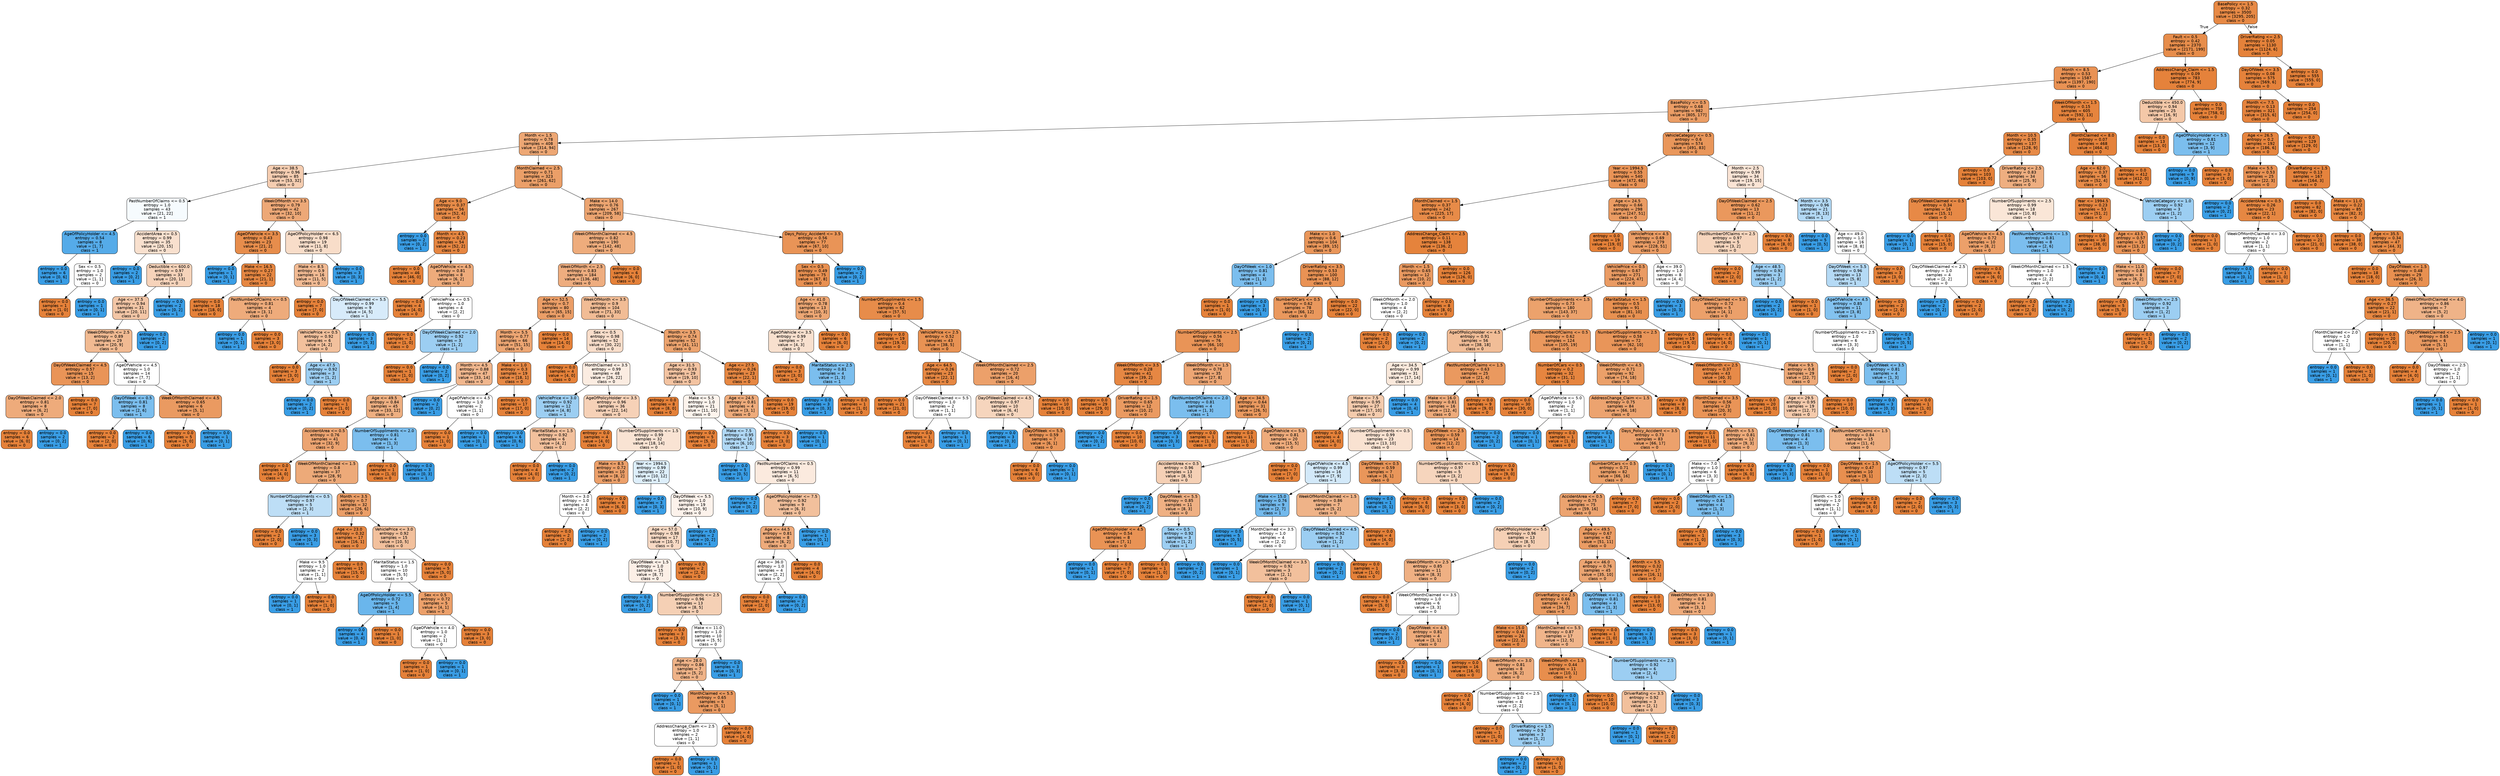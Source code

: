 digraph Tree {
node [shape=box, style="filled, rounded", color="black", fontname=helvetica] ;
edge [fontname=helvetica] ;
0 [label="BasePolicy <= 1.5\nentropy = 0.32\nsamples = 3500\nvalue = [3295, 205]\nclass = 0", fillcolor="#e78945"] ;
1 [label="Fault <= 0.5\nentropy = 0.42\nsamples = 2370\nvalue = [2171, 199]\nclass = 0", fillcolor="#e78d4b"] ;
0 -> 1 [labeldistance=2.5, labelangle=45, headlabel="True"] ;
2 [label="Month <= 8.5\nentropy = 0.53\nsamples = 1587\nvalue = [1397, 190]\nclass = 0", fillcolor="#e99254"] ;
1 -> 2 ;
3 [label="BasePolicy <= 0.5\nentropy = 0.68\nsamples = 982\nvalue = [805, 177]\nclass = 0", fillcolor="#eb9d65"] ;
2 -> 3 ;
4 [label="Month <= 1.5\nentropy = 0.78\nsamples = 408\nvalue = [314, 94]\nclass = 0", fillcolor="#eda774"] ;
3 -> 4 ;
5 [label="Age <= 38.5\nentropy = 0.96\nsamples = 85\nvalue = [53, 32]\nclass = 0", fillcolor="#f5cdb1"] ;
4 -> 5 ;
6 [label="PastNumberOfClaims <= 0.5\nentropy = 1.0\nsamples = 43\nvalue = [21, 22]\nclass = 1", fillcolor="#f6fbfe"] ;
5 -> 6 ;
7 [label="AgeOfPolicyHolder <= 4.5\nentropy = 0.54\nsamples = 8\nvalue = [1, 7]\nclass = 1", fillcolor="#55abe9"] ;
6 -> 7 ;
8 [label="entropy = 0.0\nsamples = 6\nvalue = [0, 6]\nclass = 1", fillcolor="#399de5"] ;
7 -> 8 ;
9 [label="Sex <= 0.5\nentropy = 1.0\nsamples = 2\nvalue = [1, 1]\nclass = 0", fillcolor="#ffffff"] ;
7 -> 9 ;
10 [label="entropy = 0.0\nsamples = 1\nvalue = [1, 0]\nclass = 0", fillcolor="#e58139"] ;
9 -> 10 ;
11 [label="entropy = 0.0\nsamples = 1\nvalue = [0, 1]\nclass = 1", fillcolor="#399de5"] ;
9 -> 11 ;
12 [label="AccidentArea <= 0.5\nentropy = 0.99\nsamples = 35\nvalue = [20, 15]\nclass = 0", fillcolor="#f8e0ce"] ;
6 -> 12 ;
13 [label="entropy = 0.0\nsamples = 2\nvalue = [0, 2]\nclass = 1", fillcolor="#399de5"] ;
12 -> 13 ;
14 [label="Deductible <= 600.0\nentropy = 0.97\nsamples = 33\nvalue = [20, 13]\nclass = 0", fillcolor="#f6d3ba"] ;
12 -> 14 ;
15 [label="Age <= 37.5\nentropy = 0.94\nsamples = 31\nvalue = [20, 11]\nclass = 0", fillcolor="#f3c6a6"] ;
14 -> 15 ;
16 [label="WeekOfMonth <= 2.5\nentropy = 0.89\nsamples = 29\nvalue = [20, 9]\nclass = 0", fillcolor="#f1ba92"] ;
15 -> 16 ;
17 [label="DayOfWeekClaimed <= 4.5\nentropy = 0.57\nsamples = 15\nvalue = [13, 2]\nclass = 0", fillcolor="#e99457"] ;
16 -> 17 ;
18 [label="DayOfWeekClaimed <= 2.0\nentropy = 0.81\nsamples = 8\nvalue = [6, 2]\nclass = 0", fillcolor="#eeab7b"] ;
17 -> 18 ;
19 [label="entropy = 0.0\nsamples = 6\nvalue = [6, 0]\nclass = 0", fillcolor="#e58139"] ;
18 -> 19 ;
20 [label="entropy = 0.0\nsamples = 2\nvalue = [0, 2]\nclass = 1", fillcolor="#399de5"] ;
18 -> 20 ;
21 [label="entropy = 0.0\nsamples = 7\nvalue = [7, 0]\nclass = 0", fillcolor="#e58139"] ;
17 -> 21 ;
22 [label="AgeOfVehicle <= 4.5\nentropy = 1.0\nsamples = 14\nvalue = [7, 7]\nclass = 0", fillcolor="#ffffff"] ;
16 -> 22 ;
23 [label="DayOfWeek <= 0.5\nentropy = 0.81\nsamples = 8\nvalue = [2, 6]\nclass = 1", fillcolor="#7bbeee"] ;
22 -> 23 ;
24 [label="entropy = 0.0\nsamples = 2\nvalue = [2, 0]\nclass = 0", fillcolor="#e58139"] ;
23 -> 24 ;
25 [label="entropy = 0.0\nsamples = 6\nvalue = [0, 6]\nclass = 1", fillcolor="#399de5"] ;
23 -> 25 ;
26 [label="WeekOfMonthClaimed <= 4.5\nentropy = 0.65\nsamples = 6\nvalue = [5, 1]\nclass = 0", fillcolor="#ea9a61"] ;
22 -> 26 ;
27 [label="entropy = 0.0\nsamples = 5\nvalue = [5, 0]\nclass = 0", fillcolor="#e58139"] ;
26 -> 27 ;
28 [label="entropy = 0.0\nsamples = 1\nvalue = [0, 1]\nclass = 1", fillcolor="#399de5"] ;
26 -> 28 ;
29 [label="entropy = 0.0\nsamples = 2\nvalue = [0, 2]\nclass = 1", fillcolor="#399de5"] ;
15 -> 29 ;
30 [label="entropy = 0.0\nsamples = 2\nvalue = [0, 2]\nclass = 1", fillcolor="#399de5"] ;
14 -> 30 ;
31 [label="WeekOfMonth <= 3.5\nentropy = 0.79\nsamples = 42\nvalue = [32, 10]\nclass = 0", fillcolor="#eda877"] ;
5 -> 31 ;
32 [label="AgeOfVehicle <= 3.5\nentropy = 0.43\nsamples = 23\nvalue = [21, 2]\nclass = 0", fillcolor="#e78d4c"] ;
31 -> 32 ;
33 [label="entropy = 0.0\nsamples = 1\nvalue = [0, 1]\nclass = 1", fillcolor="#399de5"] ;
32 -> 33 ;
34 [label="Make <= 16.5\nentropy = 0.27\nsamples = 22\nvalue = [21, 1]\nclass = 0", fillcolor="#e68742"] ;
32 -> 34 ;
35 [label="entropy = 0.0\nsamples = 18\nvalue = [18, 0]\nclass = 0", fillcolor="#e58139"] ;
34 -> 35 ;
36 [label="PastNumberOfClaims <= 0.5\nentropy = 0.81\nsamples = 4\nvalue = [3, 1]\nclass = 0", fillcolor="#eeab7b"] ;
34 -> 36 ;
37 [label="entropy = 0.0\nsamples = 1\nvalue = [0, 1]\nclass = 1", fillcolor="#399de5"] ;
36 -> 37 ;
38 [label="entropy = 0.0\nsamples = 3\nvalue = [3, 0]\nclass = 0", fillcolor="#e58139"] ;
36 -> 38 ;
39 [label="AgeOfPolicyHolder <= 6.5\nentropy = 0.98\nsamples = 19\nvalue = [11, 8]\nclass = 0", fillcolor="#f8ddc9"] ;
31 -> 39 ;
40 [label="Make <= 8.5\nentropy = 0.9\nsamples = 16\nvalue = [11, 5]\nclass = 0", fillcolor="#f1ba93"] ;
39 -> 40 ;
41 [label="entropy = 0.0\nsamples = 7\nvalue = [7, 0]\nclass = 0", fillcolor="#e58139"] ;
40 -> 41 ;
42 [label="DayOfWeekClaimed <= 5.5\nentropy = 0.99\nsamples = 9\nvalue = [4, 5]\nclass = 1", fillcolor="#d7ebfa"] ;
40 -> 42 ;
43 [label="VehiclePrice <= 0.5\nentropy = 0.92\nsamples = 6\nvalue = [4, 2]\nclass = 0", fillcolor="#f2c09c"] ;
42 -> 43 ;
44 [label="entropy = 0.0\nsamples = 3\nvalue = [3, 0]\nclass = 0", fillcolor="#e58139"] ;
43 -> 44 ;
45 [label="Age <= 47.5\nentropy = 0.92\nsamples = 3\nvalue = [1, 2]\nclass = 1", fillcolor="#9ccef2"] ;
43 -> 45 ;
46 [label="entropy = 0.0\nsamples = 2\nvalue = [0, 2]\nclass = 1", fillcolor="#399de5"] ;
45 -> 46 ;
47 [label="entropy = 0.0\nsamples = 1\nvalue = [1, 0]\nclass = 0", fillcolor="#e58139"] ;
45 -> 47 ;
48 [label="entropy = 0.0\nsamples = 3\nvalue = [0, 3]\nclass = 1", fillcolor="#399de5"] ;
42 -> 48 ;
49 [label="entropy = 0.0\nsamples = 3\nvalue = [0, 3]\nclass = 1", fillcolor="#399de5"] ;
39 -> 49 ;
50 [label="MonthClaimed <= 2.5\nentropy = 0.71\nsamples = 323\nvalue = [261, 62]\nclass = 0", fillcolor="#eb9f68"] ;
4 -> 50 ;
51 [label="Age <= 9.0\nentropy = 0.37\nsamples = 56\nvalue = [52, 4]\nclass = 0", fillcolor="#e78b48"] ;
50 -> 51 ;
52 [label="entropy = 0.0\nsamples = 2\nvalue = [0, 2]\nclass = 1", fillcolor="#399de5"] ;
51 -> 52 ;
53 [label="Month <= 4.5\nentropy = 0.23\nsamples = 54\nvalue = [52, 2]\nclass = 0", fillcolor="#e68641"] ;
51 -> 53 ;
54 [label="entropy = 0.0\nsamples = 46\nvalue = [46, 0]\nclass = 0", fillcolor="#e58139"] ;
53 -> 54 ;
55 [label="AgeOfVehicle <= 4.5\nentropy = 0.81\nsamples = 8\nvalue = [6, 2]\nclass = 0", fillcolor="#eeab7b"] ;
53 -> 55 ;
56 [label="entropy = 0.0\nsamples = 4\nvalue = [4, 0]\nclass = 0", fillcolor="#e58139"] ;
55 -> 56 ;
57 [label="VehiclePrice <= 0.5\nentropy = 1.0\nsamples = 4\nvalue = [2, 2]\nclass = 0", fillcolor="#ffffff"] ;
55 -> 57 ;
58 [label="entropy = 0.0\nsamples = 1\nvalue = [1, 0]\nclass = 0", fillcolor="#e58139"] ;
57 -> 58 ;
59 [label="DayOfWeekClaimed <= 2.0\nentropy = 0.92\nsamples = 3\nvalue = [1, 2]\nclass = 1", fillcolor="#9ccef2"] ;
57 -> 59 ;
60 [label="entropy = 0.0\nsamples = 1\nvalue = [1, 0]\nclass = 0", fillcolor="#e58139"] ;
59 -> 60 ;
61 [label="entropy = 0.0\nsamples = 2\nvalue = [0, 2]\nclass = 1", fillcolor="#399de5"] ;
59 -> 61 ;
62 [label="Make <= 14.0\nentropy = 0.76\nsamples = 267\nvalue = [209, 58]\nclass = 0", fillcolor="#eca470"] ;
50 -> 62 ;
63 [label="WeekOfMonthClaimed <= 4.5\nentropy = 0.82\nsamples = 190\nvalue = [142, 48]\nclass = 0", fillcolor="#eeac7c"] ;
62 -> 63 ;
64 [label="WeekOfMonth <= 2.5\nentropy = 0.83\nsamples = 184\nvalue = [136, 48]\nclass = 0", fillcolor="#eead7f"] ;
63 -> 64 ;
65 [label="Age <= 52.5\nentropy = 0.7\nsamples = 80\nvalue = [65, 15]\nclass = 0", fillcolor="#eb9e67"] ;
64 -> 65 ;
66 [label="Month <= 5.5\nentropy = 0.77\nsamples = 66\nvalue = [51, 15]\nclass = 0", fillcolor="#eda673"] ;
65 -> 66 ;
67 [label="Month <= 4.5\nentropy = 0.88\nsamples = 47\nvalue = [33, 14]\nclass = 0", fillcolor="#f0b68d"] ;
66 -> 67 ;
68 [label="Age <= 49.5\nentropy = 0.84\nsamples = 45\nvalue = [33, 12]\nclass = 0", fillcolor="#eeaf81"] ;
67 -> 68 ;
69 [label="AccidentArea <= 0.5\nentropy = 0.76\nsamples = 41\nvalue = [32, 9]\nclass = 0", fillcolor="#eca471"] ;
68 -> 69 ;
70 [label="entropy = 0.0\nsamples = 4\nvalue = [4, 0]\nclass = 0", fillcolor="#e58139"] ;
69 -> 70 ;
71 [label="WeekOfMonthClaimed <= 1.5\nentropy = 0.8\nsamples = 37\nvalue = [28, 9]\nclass = 0", fillcolor="#edaa79"] ;
69 -> 71 ;
72 [label="NumberOfSuppliments <= 0.5\nentropy = 0.97\nsamples = 5\nvalue = [2, 3]\nclass = 1", fillcolor="#bddef6"] ;
71 -> 72 ;
73 [label="entropy = 0.0\nsamples = 2\nvalue = [2, 0]\nclass = 0", fillcolor="#e58139"] ;
72 -> 73 ;
74 [label="entropy = 0.0\nsamples = 3\nvalue = [0, 3]\nclass = 1", fillcolor="#399de5"] ;
72 -> 74 ;
75 [label="Month <= 3.5\nentropy = 0.7\nsamples = 32\nvalue = [26, 6]\nclass = 0", fillcolor="#eb9e67"] ;
71 -> 75 ;
76 [label="Age <= 23.0\nentropy = 0.32\nsamples = 17\nvalue = [16, 1]\nclass = 0", fillcolor="#e78945"] ;
75 -> 76 ;
77 [label="Make <= 9.5\nentropy = 1.0\nsamples = 2\nvalue = [1, 1]\nclass = 0", fillcolor="#ffffff"] ;
76 -> 77 ;
78 [label="entropy = 0.0\nsamples = 1\nvalue = [0, 1]\nclass = 1", fillcolor="#399de5"] ;
77 -> 78 ;
79 [label="entropy = 0.0\nsamples = 1\nvalue = [1, 0]\nclass = 0", fillcolor="#e58139"] ;
77 -> 79 ;
80 [label="entropy = 0.0\nsamples = 15\nvalue = [15, 0]\nclass = 0", fillcolor="#e58139"] ;
76 -> 80 ;
81 [label="VehiclePrice <= 3.0\nentropy = 0.92\nsamples = 15\nvalue = [10, 5]\nclass = 0", fillcolor="#f2c09c"] ;
75 -> 81 ;
82 [label="MaritalStatus <= 1.5\nentropy = 1.0\nsamples = 10\nvalue = [5, 5]\nclass = 0", fillcolor="#ffffff"] ;
81 -> 82 ;
83 [label="AgeOfPolicyHolder <= 5.5\nentropy = 0.72\nsamples = 5\nvalue = [1, 4]\nclass = 1", fillcolor="#6ab6ec"] ;
82 -> 83 ;
84 [label="entropy = 0.0\nsamples = 4\nvalue = [0, 4]\nclass = 1", fillcolor="#399de5"] ;
83 -> 84 ;
85 [label="entropy = 0.0\nsamples = 1\nvalue = [1, 0]\nclass = 0", fillcolor="#e58139"] ;
83 -> 85 ;
86 [label="Sex <= 0.5\nentropy = 0.72\nsamples = 5\nvalue = [4, 1]\nclass = 0", fillcolor="#eca06a"] ;
82 -> 86 ;
87 [label="AgeOfVehicle <= 4.0\nentropy = 1.0\nsamples = 2\nvalue = [1, 1]\nclass = 0", fillcolor="#ffffff"] ;
86 -> 87 ;
88 [label="entropy = 0.0\nsamples = 1\nvalue = [1, 0]\nclass = 0", fillcolor="#e58139"] ;
87 -> 88 ;
89 [label="entropy = 0.0\nsamples = 1\nvalue = [0, 1]\nclass = 1", fillcolor="#399de5"] ;
87 -> 89 ;
90 [label="entropy = 0.0\nsamples = 3\nvalue = [3, 0]\nclass = 0", fillcolor="#e58139"] ;
86 -> 90 ;
91 [label="entropy = 0.0\nsamples = 5\nvalue = [5, 0]\nclass = 0", fillcolor="#e58139"] ;
81 -> 91 ;
92 [label="NumberOfSuppliments <= 2.0\nentropy = 0.81\nsamples = 4\nvalue = [1, 3]\nclass = 1", fillcolor="#7bbeee"] ;
68 -> 92 ;
93 [label="entropy = 0.0\nsamples = 1\nvalue = [1, 0]\nclass = 0", fillcolor="#e58139"] ;
92 -> 93 ;
94 [label="entropy = 0.0\nsamples = 3\nvalue = [0, 3]\nclass = 1", fillcolor="#399de5"] ;
92 -> 94 ;
95 [label="entropy = 0.0\nsamples = 2\nvalue = [0, 2]\nclass = 1", fillcolor="#399de5"] ;
67 -> 95 ;
96 [label="Make <= 1.0\nentropy = 0.3\nsamples = 19\nvalue = [18, 1]\nclass = 0", fillcolor="#e68844"] ;
66 -> 96 ;
97 [label="AgeOfVehicle <= 4.5\nentropy = 1.0\nsamples = 2\nvalue = [1, 1]\nclass = 0", fillcolor="#ffffff"] ;
96 -> 97 ;
98 [label="entropy = 0.0\nsamples = 1\nvalue = [1, 0]\nclass = 0", fillcolor="#e58139"] ;
97 -> 98 ;
99 [label="entropy = 0.0\nsamples = 1\nvalue = [0, 1]\nclass = 1", fillcolor="#399de5"] ;
97 -> 99 ;
100 [label="entropy = 0.0\nsamples = 17\nvalue = [17, 0]\nclass = 0", fillcolor="#e58139"] ;
96 -> 100 ;
101 [label="entropy = 0.0\nsamples = 14\nvalue = [14, 0]\nclass = 0", fillcolor="#e58139"] ;
65 -> 101 ;
102 [label="WeekOfMonth <= 3.5\nentropy = 0.9\nsamples = 104\nvalue = [71, 33]\nclass = 0", fillcolor="#f1bc95"] ;
64 -> 102 ;
103 [label="Sex <= 0.5\nentropy = 0.98\nsamples = 52\nvalue = [30, 22]\nclass = 0", fillcolor="#f8ddca"] ;
102 -> 103 ;
104 [label="entropy = 0.0\nsamples = 4\nvalue = [4, 0]\nclass = 0", fillcolor="#e58139"] ;
103 -> 104 ;
105 [label="MonthClaimed <= 3.5\nentropy = 0.99\nsamples = 48\nvalue = [26, 22]\nclass = 0", fillcolor="#fbece1"] ;
103 -> 105 ;
106 [label="VehiclePrice <= 3.0\nentropy = 0.92\nsamples = 12\nvalue = [4, 8]\nclass = 1", fillcolor="#9ccef2"] ;
105 -> 106 ;
107 [label="entropy = 0.0\nsamples = 6\nvalue = [0, 6]\nclass = 1", fillcolor="#399de5"] ;
106 -> 107 ;
108 [label="MaritalStatus <= 1.5\nentropy = 0.92\nsamples = 6\nvalue = [4, 2]\nclass = 0", fillcolor="#f2c09c"] ;
106 -> 108 ;
109 [label="entropy = 0.0\nsamples = 4\nvalue = [4, 0]\nclass = 0", fillcolor="#e58139"] ;
108 -> 109 ;
110 [label="entropy = 0.0\nsamples = 2\nvalue = [0, 2]\nclass = 1", fillcolor="#399de5"] ;
108 -> 110 ;
111 [label="AgeOfPolicyHolder <= 3.5\nentropy = 0.96\nsamples = 36\nvalue = [22, 14]\nclass = 0", fillcolor="#f6d1b7"] ;
105 -> 111 ;
112 [label="entropy = 0.0\nsamples = 4\nvalue = [4, 0]\nclass = 0", fillcolor="#e58139"] ;
111 -> 112 ;
113 [label="NumberOfSuppliments <= 1.5\nentropy = 0.99\nsamples = 32\nvalue = [18, 14]\nclass = 0", fillcolor="#f9e3d3"] ;
111 -> 113 ;
114 [label="Make <= 8.5\nentropy = 0.72\nsamples = 10\nvalue = [8, 2]\nclass = 0", fillcolor="#eca06a"] ;
113 -> 114 ;
115 [label="Month <= 3.0\nentropy = 1.0\nsamples = 4\nvalue = [2, 2]\nclass = 0", fillcolor="#ffffff"] ;
114 -> 115 ;
116 [label="entropy = 0.0\nsamples = 2\nvalue = [2, 0]\nclass = 0", fillcolor="#e58139"] ;
115 -> 116 ;
117 [label="entropy = 0.0\nsamples = 2\nvalue = [0, 2]\nclass = 1", fillcolor="#399de5"] ;
115 -> 117 ;
118 [label="entropy = 0.0\nsamples = 6\nvalue = [6, 0]\nclass = 0", fillcolor="#e58139"] ;
114 -> 118 ;
119 [label="Year <= 1994.5\nentropy = 0.99\nsamples = 22\nvalue = [10, 12]\nclass = 1", fillcolor="#deeffb"] ;
113 -> 119 ;
120 [label="entropy = 0.0\nsamples = 3\nvalue = [0, 3]\nclass = 1", fillcolor="#399de5"] ;
119 -> 120 ;
121 [label="DayOfWeek <= 5.5\nentropy = 1.0\nsamples = 19\nvalue = [10, 9]\nclass = 0", fillcolor="#fcf2eb"] ;
119 -> 121 ;
122 [label="Age <= 57.0\nentropy = 0.98\nsamples = 17\nvalue = [10, 7]\nclass = 0", fillcolor="#f7d9c4"] ;
121 -> 122 ;
123 [label="DayOfWeek <= 1.5\nentropy = 1.0\nsamples = 15\nvalue = [8, 7]\nclass = 0", fillcolor="#fcefe6"] ;
122 -> 123 ;
124 [label="entropy = 0.0\nsamples = 2\nvalue = [0, 2]\nclass = 1", fillcolor="#399de5"] ;
123 -> 124 ;
125 [label="NumberOfSuppliments <= 2.5\nentropy = 0.96\nsamples = 13\nvalue = [8, 5]\nclass = 0", fillcolor="#f5d0b5"] ;
123 -> 125 ;
126 [label="entropy = 0.0\nsamples = 3\nvalue = [3, 0]\nclass = 0", fillcolor="#e58139"] ;
125 -> 126 ;
127 [label="Make <= 11.0\nentropy = 1.0\nsamples = 10\nvalue = [5, 5]\nclass = 0", fillcolor="#ffffff"] ;
125 -> 127 ;
128 [label="Age <= 28.0\nentropy = 0.86\nsamples = 7\nvalue = [5, 2]\nclass = 0", fillcolor="#efb388"] ;
127 -> 128 ;
129 [label="entropy = 0.0\nsamples = 1\nvalue = [0, 1]\nclass = 1", fillcolor="#399de5"] ;
128 -> 129 ;
130 [label="MonthClaimed <= 5.5\nentropy = 0.65\nsamples = 6\nvalue = [5, 1]\nclass = 0", fillcolor="#ea9a61"] ;
128 -> 130 ;
131 [label="AddressChange_Claim <= 2.5\nentropy = 1.0\nsamples = 2\nvalue = [1, 1]\nclass = 0", fillcolor="#ffffff"] ;
130 -> 131 ;
132 [label="entropy = 0.0\nsamples = 1\nvalue = [1, 0]\nclass = 0", fillcolor="#e58139"] ;
131 -> 132 ;
133 [label="entropy = 0.0\nsamples = 1\nvalue = [0, 1]\nclass = 1", fillcolor="#399de5"] ;
131 -> 133 ;
134 [label="entropy = 0.0\nsamples = 4\nvalue = [4, 0]\nclass = 0", fillcolor="#e58139"] ;
130 -> 134 ;
135 [label="entropy = 0.0\nsamples = 3\nvalue = [0, 3]\nclass = 1", fillcolor="#399de5"] ;
127 -> 135 ;
136 [label="entropy = 0.0\nsamples = 2\nvalue = [2, 0]\nclass = 0", fillcolor="#e58139"] ;
122 -> 136 ;
137 [label="entropy = 0.0\nsamples = 2\nvalue = [0, 2]\nclass = 1", fillcolor="#399de5"] ;
121 -> 137 ;
138 [label="Month <= 3.5\nentropy = 0.74\nsamples = 52\nvalue = [41, 11]\nclass = 0", fillcolor="#eca36e"] ;
102 -> 138 ;
139 [label="Age <= 31.5\nentropy = 0.93\nsamples = 29\nvalue = [19, 10]\nclass = 0", fillcolor="#f3c3a1"] ;
138 -> 139 ;
140 [label="entropy = 0.0\nsamples = 8\nvalue = [8, 0]\nclass = 0", fillcolor="#e58139"] ;
139 -> 140 ;
141 [label="Make <= 5.5\nentropy = 1.0\nsamples = 21\nvalue = [11, 10]\nclass = 0", fillcolor="#fdf4ed"] ;
139 -> 141 ;
142 [label="entropy = 0.0\nsamples = 5\nvalue = [5, 0]\nclass = 0", fillcolor="#e58139"] ;
141 -> 142 ;
143 [label="Make <= 7.5\nentropy = 0.95\nsamples = 16\nvalue = [6, 10]\nclass = 1", fillcolor="#b0d8f5"] ;
141 -> 143 ;
144 [label="entropy = 0.0\nsamples = 5\nvalue = [0, 5]\nclass = 1", fillcolor="#399de5"] ;
143 -> 144 ;
145 [label="PastNumberOfClaims <= 0.5\nentropy = 0.99\nsamples = 11\nvalue = [6, 5]\nclass = 0", fillcolor="#fbeade"] ;
143 -> 145 ;
146 [label="entropy = 0.0\nsamples = 2\nvalue = [0, 2]\nclass = 1", fillcolor="#399de5"] ;
145 -> 146 ;
147 [label="AgeOfPolicyHolder <= 7.5\nentropy = 0.92\nsamples = 9\nvalue = [6, 3]\nclass = 0", fillcolor="#f2c09c"] ;
145 -> 147 ;
148 [label="Age <= 44.5\nentropy = 0.81\nsamples = 8\nvalue = [6, 2]\nclass = 0", fillcolor="#eeab7b"] ;
147 -> 148 ;
149 [label="Age <= 36.0\nentropy = 1.0\nsamples = 4\nvalue = [2, 2]\nclass = 0", fillcolor="#ffffff"] ;
148 -> 149 ;
150 [label="entropy = 0.0\nsamples = 2\nvalue = [2, 0]\nclass = 0", fillcolor="#e58139"] ;
149 -> 150 ;
151 [label="entropy = 0.0\nsamples = 2\nvalue = [0, 2]\nclass = 1", fillcolor="#399de5"] ;
149 -> 151 ;
152 [label="entropy = 0.0\nsamples = 4\nvalue = [4, 0]\nclass = 0", fillcolor="#e58139"] ;
148 -> 152 ;
153 [label="entropy = 0.0\nsamples = 1\nvalue = [0, 1]\nclass = 1", fillcolor="#399de5"] ;
147 -> 153 ;
154 [label="Age <= 27.5\nentropy = 0.26\nsamples = 23\nvalue = [22, 1]\nclass = 0", fillcolor="#e68742"] ;
138 -> 154 ;
155 [label="Age <= 24.5\nentropy = 0.81\nsamples = 4\nvalue = [3, 1]\nclass = 0", fillcolor="#eeab7b"] ;
154 -> 155 ;
156 [label="entropy = 0.0\nsamples = 3\nvalue = [3, 0]\nclass = 0", fillcolor="#e58139"] ;
155 -> 156 ;
157 [label="entropy = 0.0\nsamples = 1\nvalue = [0, 1]\nclass = 1", fillcolor="#399de5"] ;
155 -> 157 ;
158 [label="entropy = 0.0\nsamples = 19\nvalue = [19, 0]\nclass = 0", fillcolor="#e58139"] ;
154 -> 158 ;
159 [label="entropy = 0.0\nsamples = 6\nvalue = [6, 0]\nclass = 0", fillcolor="#e58139"] ;
63 -> 159 ;
160 [label="Days_Policy_Accident <= 3.5\nentropy = 0.56\nsamples = 77\nvalue = [67, 10]\nclass = 0", fillcolor="#e99457"] ;
62 -> 160 ;
161 [label="Sex <= 0.5\nentropy = 0.49\nsamples = 75\nvalue = [67, 8]\nclass = 0", fillcolor="#e89051"] ;
160 -> 161 ;
162 [label="Age <= 41.0\nentropy = 0.78\nsamples = 13\nvalue = [10, 3]\nclass = 0", fillcolor="#eda774"] ;
161 -> 162 ;
163 [label="AgeOfVehicle <= 3.5\nentropy = 0.99\nsamples = 7\nvalue = [4, 3]\nclass = 0", fillcolor="#f8e0ce"] ;
162 -> 163 ;
164 [label="entropy = 0.0\nsamples = 3\nvalue = [3, 0]\nclass = 0", fillcolor="#e58139"] ;
163 -> 164 ;
165 [label="MaritalStatus <= 2.5\nentropy = 0.81\nsamples = 4\nvalue = [1, 3]\nclass = 1", fillcolor="#7bbeee"] ;
163 -> 165 ;
166 [label="entropy = 0.0\nsamples = 3\nvalue = [0, 3]\nclass = 1", fillcolor="#399de5"] ;
165 -> 166 ;
167 [label="entropy = 0.0\nsamples = 1\nvalue = [1, 0]\nclass = 0", fillcolor="#e58139"] ;
165 -> 167 ;
168 [label="entropy = 0.0\nsamples = 6\nvalue = [6, 0]\nclass = 0", fillcolor="#e58139"] ;
162 -> 168 ;
169 [label="NumberOfSuppliments <= 1.5\nentropy = 0.4\nsamples = 62\nvalue = [57, 5]\nclass = 0", fillcolor="#e78c4a"] ;
161 -> 169 ;
170 [label="entropy = 0.0\nsamples = 19\nvalue = [19, 0]\nclass = 0", fillcolor="#e58139"] ;
169 -> 170 ;
171 [label="VehiclePrice <= 2.5\nentropy = 0.52\nsamples = 43\nvalue = [38, 5]\nclass = 0", fillcolor="#e89253"] ;
169 -> 171 ;
172 [label="Age <= 64.5\nentropy = 0.26\nsamples = 23\nvalue = [22, 1]\nclass = 0", fillcolor="#e68742"] ;
171 -> 172 ;
173 [label="entropy = 0.0\nsamples = 21\nvalue = [21, 0]\nclass = 0", fillcolor="#e58139"] ;
172 -> 173 ;
174 [label="DayOfWeekClaimed <= 5.5\nentropy = 1.0\nsamples = 2\nvalue = [1, 1]\nclass = 0", fillcolor="#ffffff"] ;
172 -> 174 ;
175 [label="entropy = 0.0\nsamples = 1\nvalue = [1, 0]\nclass = 0", fillcolor="#e58139"] ;
174 -> 175 ;
176 [label="entropy = 0.0\nsamples = 1\nvalue = [0, 1]\nclass = 1", fillcolor="#399de5"] ;
174 -> 176 ;
177 [label="WeekOfMonthClaimed <= 2.5\nentropy = 0.72\nsamples = 20\nvalue = [16, 4]\nclass = 0", fillcolor="#eca06a"] ;
171 -> 177 ;
178 [label="DayOfWeekClaimed <= 4.5\nentropy = 0.97\nsamples = 10\nvalue = [6, 4]\nclass = 0", fillcolor="#f6d5bd"] ;
177 -> 178 ;
179 [label="entropy = 0.0\nsamples = 3\nvalue = [0, 3]\nclass = 1", fillcolor="#399de5"] ;
178 -> 179 ;
180 [label="DayOfWeek <= 5.5\nentropy = 0.59\nsamples = 7\nvalue = [6, 1]\nclass = 0", fillcolor="#e9965a"] ;
178 -> 180 ;
181 [label="entropy = 0.0\nsamples = 6\nvalue = [6, 0]\nclass = 0", fillcolor="#e58139"] ;
180 -> 181 ;
182 [label="entropy = 0.0\nsamples = 1\nvalue = [0, 1]\nclass = 1", fillcolor="#399de5"] ;
180 -> 182 ;
183 [label="entropy = 0.0\nsamples = 10\nvalue = [10, 0]\nclass = 0", fillcolor="#e58139"] ;
177 -> 183 ;
184 [label="entropy = 0.0\nsamples = 2\nvalue = [0, 2]\nclass = 1", fillcolor="#399de5"] ;
160 -> 184 ;
185 [label="VehicleCategory <= 0.5\nentropy = 0.6\nsamples = 574\nvalue = [491, 83]\nclass = 0", fillcolor="#e9965a"] ;
3 -> 185 ;
186 [label="Year <= 1994.5\nentropy = 0.55\nsamples = 540\nvalue = [472, 68]\nclass = 0", fillcolor="#e99356"] ;
185 -> 186 ;
187 [label="MonthClaimed <= 1.5\nentropy = 0.37\nsamples = 242\nvalue = [225, 17]\nclass = 0", fillcolor="#e78b48"] ;
186 -> 187 ;
188 [label="Make <= 1.0\nentropy = 0.6\nsamples = 104\nvalue = [89, 15]\nclass = 0", fillcolor="#e9965a"] ;
187 -> 188 ;
189 [label="DayOfWeek <= 1.0\nentropy = 0.81\nsamples = 4\nvalue = [1, 3]\nclass = 1", fillcolor="#7bbeee"] ;
188 -> 189 ;
190 [label="entropy = 0.0\nsamples = 1\nvalue = [1, 0]\nclass = 0", fillcolor="#e58139"] ;
189 -> 190 ;
191 [label="entropy = 0.0\nsamples = 3\nvalue = [0, 3]\nclass = 1", fillcolor="#399de5"] ;
189 -> 191 ;
192 [label="DriverRating <= 3.5\nentropy = 0.53\nsamples = 100\nvalue = [88, 12]\nclass = 0", fillcolor="#e99254"] ;
188 -> 192 ;
193 [label="NumberOfCars <= 0.5\nentropy = 0.62\nsamples = 78\nvalue = [66, 12]\nclass = 0", fillcolor="#ea985d"] ;
192 -> 193 ;
194 [label="NumberOfSuppliments <= 2.5\nentropy = 0.56\nsamples = 76\nvalue = [66, 10]\nclass = 0", fillcolor="#e99457"] ;
193 -> 194 ;
195 [label="WeekOfMonth <= 3.5\nentropy = 0.28\nsamples = 41\nvalue = [39, 2]\nclass = 0", fillcolor="#e68743"] ;
194 -> 195 ;
196 [label="entropy = 0.0\nsamples = 29\nvalue = [29, 0]\nclass = 0", fillcolor="#e58139"] ;
195 -> 196 ;
197 [label="DriverRating <= 1.5\nentropy = 0.65\nsamples = 12\nvalue = [10, 2]\nclass = 0", fillcolor="#ea9a61"] ;
195 -> 197 ;
198 [label="entropy = 0.0\nsamples = 2\nvalue = [0, 2]\nclass = 1", fillcolor="#399de5"] ;
197 -> 198 ;
199 [label="entropy = 0.0\nsamples = 10\nvalue = [10, 0]\nclass = 0", fillcolor="#e58139"] ;
197 -> 199 ;
200 [label="WeekOfMonth <= 1.5\nentropy = 0.78\nsamples = 35\nvalue = [27, 8]\nclass = 0", fillcolor="#eda674"] ;
194 -> 200 ;
201 [label="PastNumberOfClaims <= 2.0\nentropy = 0.81\nsamples = 4\nvalue = [1, 3]\nclass = 1", fillcolor="#7bbeee"] ;
200 -> 201 ;
202 [label="entropy = 0.0\nsamples = 3\nvalue = [0, 3]\nclass = 1", fillcolor="#399de5"] ;
201 -> 202 ;
203 [label="entropy = 0.0\nsamples = 1\nvalue = [1, 0]\nclass = 0", fillcolor="#e58139"] ;
201 -> 203 ;
204 [label="Age <= 34.5\nentropy = 0.64\nsamples = 31\nvalue = [26, 5]\nclass = 0", fillcolor="#ea995f"] ;
200 -> 204 ;
205 [label="entropy = 0.0\nsamples = 11\nvalue = [11, 0]\nclass = 0", fillcolor="#e58139"] ;
204 -> 205 ;
206 [label="AgeOfVehicle <= 5.5\nentropy = 0.81\nsamples = 20\nvalue = [15, 5]\nclass = 0", fillcolor="#eeab7b"] ;
204 -> 206 ;
207 [label="AccidentArea <= 0.5\nentropy = 0.96\nsamples = 13\nvalue = [8, 5]\nclass = 0", fillcolor="#f5d0b5"] ;
206 -> 207 ;
208 [label="entropy = 0.0\nsamples = 2\nvalue = [0, 2]\nclass = 1", fillcolor="#399de5"] ;
207 -> 208 ;
209 [label="DayOfWeek <= 5.5\nentropy = 0.85\nsamples = 11\nvalue = [8, 3]\nclass = 0", fillcolor="#efb083"] ;
207 -> 209 ;
210 [label="AgeOfPolicyHolder <= 4.5\nentropy = 0.54\nsamples = 8\nvalue = [7, 1]\nclass = 0", fillcolor="#e99355"] ;
209 -> 210 ;
211 [label="entropy = 0.0\nsamples = 1\nvalue = [0, 1]\nclass = 1", fillcolor="#399de5"] ;
210 -> 211 ;
212 [label="entropy = 0.0\nsamples = 7\nvalue = [7, 0]\nclass = 0", fillcolor="#e58139"] ;
210 -> 212 ;
213 [label="Sex <= 0.5\nentropy = 0.92\nsamples = 3\nvalue = [1, 2]\nclass = 1", fillcolor="#9ccef2"] ;
209 -> 213 ;
214 [label="entropy = 0.0\nsamples = 1\nvalue = [1, 0]\nclass = 0", fillcolor="#e58139"] ;
213 -> 214 ;
215 [label="entropy = 0.0\nsamples = 2\nvalue = [0, 2]\nclass = 1", fillcolor="#399de5"] ;
213 -> 215 ;
216 [label="entropy = 0.0\nsamples = 7\nvalue = [7, 0]\nclass = 0", fillcolor="#e58139"] ;
206 -> 216 ;
217 [label="entropy = 0.0\nsamples = 2\nvalue = [0, 2]\nclass = 1", fillcolor="#399de5"] ;
193 -> 217 ;
218 [label="entropy = 0.0\nsamples = 22\nvalue = [22, 0]\nclass = 0", fillcolor="#e58139"] ;
192 -> 218 ;
219 [label="AddressChange_Claim <= 2.5\nentropy = 0.11\nsamples = 138\nvalue = [136, 2]\nclass = 0", fillcolor="#e5833c"] ;
187 -> 219 ;
220 [label="Month <= 1.5\nentropy = 0.65\nsamples = 12\nvalue = [10, 2]\nclass = 0", fillcolor="#ea9a61"] ;
219 -> 220 ;
221 [label="WeekOfMonth <= 2.0\nentropy = 1.0\nsamples = 4\nvalue = [2, 2]\nclass = 0", fillcolor="#ffffff"] ;
220 -> 221 ;
222 [label="entropy = 0.0\nsamples = 2\nvalue = [2, 0]\nclass = 0", fillcolor="#e58139"] ;
221 -> 222 ;
223 [label="entropy = 0.0\nsamples = 2\nvalue = [0, 2]\nclass = 1", fillcolor="#399de5"] ;
221 -> 223 ;
224 [label="entropy = 0.0\nsamples = 8\nvalue = [8, 0]\nclass = 0", fillcolor="#e58139"] ;
220 -> 224 ;
225 [label="entropy = 0.0\nsamples = 126\nvalue = [126, 0]\nclass = 0", fillcolor="#e58139"] ;
219 -> 225 ;
226 [label="Age <= 24.5\nentropy = 0.66\nsamples = 298\nvalue = [247, 51]\nclass = 0", fillcolor="#ea9b62"] ;
186 -> 226 ;
227 [label="entropy = 0.0\nsamples = 19\nvalue = [19, 0]\nclass = 0", fillcolor="#e58139"] ;
226 -> 227 ;
228 [label="VehiclePrice <= 4.5\nentropy = 0.69\nsamples = 279\nvalue = [228, 51]\nclass = 0", fillcolor="#eb9d65"] ;
226 -> 228 ;
229 [label="VehiclePrice <= 0.5\nentropy = 0.67\nsamples = 271\nvalue = [224, 47]\nclass = 0", fillcolor="#ea9b63"] ;
228 -> 229 ;
230 [label="NumberOfSuppliments <= 1.5\nentropy = 0.73\nsamples = 180\nvalue = [143, 37]\nclass = 0", fillcolor="#eca26c"] ;
229 -> 230 ;
231 [label="AgeOfPolicyHolder <= 4.5\nentropy = 0.91\nsamples = 56\nvalue = [38, 18]\nclass = 0", fillcolor="#f1bd97"] ;
230 -> 231 ;
232 [label="Age <= 34.5\nentropy = 0.99\nsamples = 31\nvalue = [17, 14]\nclass = 0", fillcolor="#fae9dc"] ;
231 -> 232 ;
233 [label="Make <= 7.5\nentropy = 0.95\nsamples = 27\nvalue = [17, 10]\nclass = 0", fillcolor="#f4cbad"] ;
232 -> 233 ;
234 [label="entropy = 0.0\nsamples = 4\nvalue = [4, 0]\nclass = 0", fillcolor="#e58139"] ;
233 -> 234 ;
235 [label="NumberOfSuppliments <= 0.5\nentropy = 0.99\nsamples = 23\nvalue = [13, 10]\nclass = 0", fillcolor="#f9e2d1"] ;
233 -> 235 ;
236 [label="AgeOfVehicle <= 4.5\nentropy = 0.99\nsamples = 16\nvalue = [7, 9]\nclass = 1", fillcolor="#d3e9f9"] ;
235 -> 236 ;
237 [label="Make <= 15.0\nentropy = 0.76\nsamples = 9\nvalue = [2, 7]\nclass = 1", fillcolor="#72b9ec"] ;
236 -> 237 ;
238 [label="entropy = 0.0\nsamples = 5\nvalue = [0, 5]\nclass = 1", fillcolor="#399de5"] ;
237 -> 238 ;
239 [label="MonthClaimed <= 3.5\nentropy = 1.0\nsamples = 4\nvalue = [2, 2]\nclass = 0", fillcolor="#ffffff"] ;
237 -> 239 ;
240 [label="entropy = 0.0\nsamples = 1\nvalue = [0, 1]\nclass = 1", fillcolor="#399de5"] ;
239 -> 240 ;
241 [label="WeekOfMonthClaimed <= 3.5\nentropy = 0.92\nsamples = 3\nvalue = [2, 1]\nclass = 0", fillcolor="#f2c09c"] ;
239 -> 241 ;
242 [label="entropy = 0.0\nsamples = 2\nvalue = [2, 0]\nclass = 0", fillcolor="#e58139"] ;
241 -> 242 ;
243 [label="entropy = 0.0\nsamples = 1\nvalue = [0, 1]\nclass = 1", fillcolor="#399de5"] ;
241 -> 243 ;
244 [label="WeekOfMonthClaimed <= 1.5\nentropy = 0.86\nsamples = 7\nvalue = [5, 2]\nclass = 0", fillcolor="#efb388"] ;
236 -> 244 ;
245 [label="DayOfWeekClaimed <= 4.5\nentropy = 0.92\nsamples = 3\nvalue = [1, 2]\nclass = 1", fillcolor="#9ccef2"] ;
244 -> 245 ;
246 [label="entropy = 0.0\nsamples = 2\nvalue = [0, 2]\nclass = 1", fillcolor="#399de5"] ;
245 -> 246 ;
247 [label="entropy = 0.0\nsamples = 1\nvalue = [1, 0]\nclass = 0", fillcolor="#e58139"] ;
245 -> 247 ;
248 [label="entropy = 0.0\nsamples = 4\nvalue = [4, 0]\nclass = 0", fillcolor="#e58139"] ;
244 -> 248 ;
249 [label="DayOfWeek <= 0.5\nentropy = 0.59\nsamples = 7\nvalue = [6, 1]\nclass = 0", fillcolor="#e9965a"] ;
235 -> 249 ;
250 [label="entropy = 0.0\nsamples = 1\nvalue = [0, 1]\nclass = 1", fillcolor="#399de5"] ;
249 -> 250 ;
251 [label="entropy = 0.0\nsamples = 6\nvalue = [6, 0]\nclass = 0", fillcolor="#e58139"] ;
249 -> 251 ;
252 [label="entropy = 0.0\nsamples = 4\nvalue = [0, 4]\nclass = 1", fillcolor="#399de5"] ;
232 -> 252 ;
253 [label="PastNumberOfClaims <= 1.5\nentropy = 0.63\nsamples = 25\nvalue = [21, 4]\nclass = 0", fillcolor="#ea995f"] ;
231 -> 253 ;
254 [label="Make <= 16.0\nentropy = 0.81\nsamples = 16\nvalue = [12, 4]\nclass = 0", fillcolor="#eeab7b"] ;
253 -> 254 ;
255 [label="DayOfWeek <= 2.5\nentropy = 0.59\nsamples = 14\nvalue = [12, 2]\nclass = 0", fillcolor="#e9965a"] ;
254 -> 255 ;
256 [label="NumberOfSuppliments <= 0.5\nentropy = 0.97\nsamples = 5\nvalue = [3, 2]\nclass = 0", fillcolor="#f6d5bd"] ;
255 -> 256 ;
257 [label="entropy = 0.0\nsamples = 3\nvalue = [3, 0]\nclass = 0", fillcolor="#e58139"] ;
256 -> 257 ;
258 [label="entropy = 0.0\nsamples = 2\nvalue = [0, 2]\nclass = 1", fillcolor="#399de5"] ;
256 -> 258 ;
259 [label="entropy = 0.0\nsamples = 9\nvalue = [9, 0]\nclass = 0", fillcolor="#e58139"] ;
255 -> 259 ;
260 [label="entropy = 0.0\nsamples = 2\nvalue = [0, 2]\nclass = 1", fillcolor="#399de5"] ;
254 -> 260 ;
261 [label="entropy = 0.0\nsamples = 9\nvalue = [9, 0]\nclass = 0", fillcolor="#e58139"] ;
253 -> 261 ;
262 [label="PastNumberOfClaims <= 0.5\nentropy = 0.62\nsamples = 124\nvalue = [105, 19]\nclass = 0", fillcolor="#ea985d"] ;
230 -> 262 ;
263 [label="NumberOfCars <= 0.5\nentropy = 0.2\nsamples = 32\nvalue = [31, 1]\nclass = 0", fillcolor="#e6853f"] ;
262 -> 263 ;
264 [label="entropy = 0.0\nsamples = 30\nvalue = [30, 0]\nclass = 0", fillcolor="#e58139"] ;
263 -> 264 ;
265 [label="AgeOfVehicle <= 5.0\nentropy = 1.0\nsamples = 2\nvalue = [1, 1]\nclass = 0", fillcolor="#ffffff"] ;
263 -> 265 ;
266 [label="entropy = 0.0\nsamples = 1\nvalue = [0, 1]\nclass = 1", fillcolor="#399de5"] ;
265 -> 266 ;
267 [label="entropy = 0.0\nsamples = 1\nvalue = [1, 0]\nclass = 0", fillcolor="#e58139"] ;
265 -> 267 ;
268 [label="WeekOfMonth <= 4.5\nentropy = 0.71\nsamples = 92\nvalue = [74, 18]\nclass = 0", fillcolor="#eba069"] ;
262 -> 268 ;
269 [label="AddressChange_Claim <= 1.5\nentropy = 0.75\nsamples = 84\nvalue = [66, 18]\nclass = 0", fillcolor="#eca36f"] ;
268 -> 269 ;
270 [label="entropy = 0.0\nsamples = 1\nvalue = [0, 1]\nclass = 1", fillcolor="#399de5"] ;
269 -> 270 ;
271 [label="Days_Policy_Accident <= 3.5\nentropy = 0.73\nsamples = 83\nvalue = [66, 17]\nclass = 0", fillcolor="#eca16c"] ;
269 -> 271 ;
272 [label="NumberOfCars <= 0.5\nentropy = 0.71\nsamples = 82\nvalue = [66, 16]\nclass = 0", fillcolor="#eba069"] ;
271 -> 272 ;
273 [label="AccidentArea <= 0.5\nentropy = 0.75\nsamples = 75\nvalue = [59, 16]\nclass = 0", fillcolor="#eca36f"] ;
272 -> 273 ;
274 [label="AgeOfPolicyHolder <= 5.5\nentropy = 0.96\nsamples = 13\nvalue = [8, 5]\nclass = 0", fillcolor="#f5d0b5"] ;
273 -> 274 ;
275 [label="WeekOfMonth <= 2.5\nentropy = 0.85\nsamples = 11\nvalue = [8, 3]\nclass = 0", fillcolor="#efb083"] ;
274 -> 275 ;
276 [label="entropy = 0.0\nsamples = 5\nvalue = [5, 0]\nclass = 0", fillcolor="#e58139"] ;
275 -> 276 ;
277 [label="WeekOfMonthClaimed <= 3.5\nentropy = 1.0\nsamples = 6\nvalue = [3, 3]\nclass = 0", fillcolor="#ffffff"] ;
275 -> 277 ;
278 [label="entropy = 0.0\nsamples = 2\nvalue = [0, 2]\nclass = 1", fillcolor="#399de5"] ;
277 -> 278 ;
279 [label="DayOfWeek <= 4.5\nentropy = 0.81\nsamples = 4\nvalue = [3, 1]\nclass = 0", fillcolor="#eeab7b"] ;
277 -> 279 ;
280 [label="entropy = 0.0\nsamples = 3\nvalue = [3, 0]\nclass = 0", fillcolor="#e58139"] ;
279 -> 280 ;
281 [label="entropy = 0.0\nsamples = 1\nvalue = [0, 1]\nclass = 1", fillcolor="#399de5"] ;
279 -> 281 ;
282 [label="entropy = 0.0\nsamples = 2\nvalue = [0, 2]\nclass = 1", fillcolor="#399de5"] ;
274 -> 282 ;
283 [label="Age <= 49.5\nentropy = 0.67\nsamples = 62\nvalue = [51, 11]\nclass = 0", fillcolor="#eb9c64"] ;
273 -> 283 ;
284 [label="Age <= 46.0\nentropy = 0.76\nsamples = 45\nvalue = [35, 10]\nclass = 0", fillcolor="#eca572"] ;
283 -> 284 ;
285 [label="DriverRating <= 2.5\nentropy = 0.66\nsamples = 41\nvalue = [34, 7]\nclass = 0", fillcolor="#ea9b62"] ;
284 -> 285 ;
286 [label="Make <= 15.0\nentropy = 0.41\nsamples = 24\nvalue = [22, 2]\nclass = 0", fillcolor="#e78c4b"] ;
285 -> 286 ;
287 [label="entropy = 0.0\nsamples = 16\nvalue = [16, 0]\nclass = 0", fillcolor="#e58139"] ;
286 -> 287 ;
288 [label="WeekOfMonth <= 3.0\nentropy = 0.81\nsamples = 8\nvalue = [6, 2]\nclass = 0", fillcolor="#eeab7b"] ;
286 -> 288 ;
289 [label="entropy = 0.0\nsamples = 4\nvalue = [4, 0]\nclass = 0", fillcolor="#e58139"] ;
288 -> 289 ;
290 [label="NumberOfSuppliments <= 2.5\nentropy = 1.0\nsamples = 4\nvalue = [2, 2]\nclass = 0", fillcolor="#ffffff"] ;
288 -> 290 ;
291 [label="entropy = 0.0\nsamples = 1\nvalue = [1, 0]\nclass = 0", fillcolor="#e58139"] ;
290 -> 291 ;
292 [label="DriverRating <= 1.5\nentropy = 0.92\nsamples = 3\nvalue = [1, 2]\nclass = 1", fillcolor="#9ccef2"] ;
290 -> 292 ;
293 [label="entropy = 0.0\nsamples = 2\nvalue = [0, 2]\nclass = 1", fillcolor="#399de5"] ;
292 -> 293 ;
294 [label="entropy = 0.0\nsamples = 1\nvalue = [1, 0]\nclass = 0", fillcolor="#e58139"] ;
292 -> 294 ;
295 [label="MonthClaimed <= 5.5\nentropy = 0.87\nsamples = 17\nvalue = [12, 5]\nclass = 0", fillcolor="#f0b58b"] ;
285 -> 295 ;
296 [label="WeekOfMonth <= 1.5\nentropy = 0.44\nsamples = 11\nvalue = [10, 1]\nclass = 0", fillcolor="#e88e4d"] ;
295 -> 296 ;
297 [label="entropy = 0.0\nsamples = 1\nvalue = [0, 1]\nclass = 1", fillcolor="#399de5"] ;
296 -> 297 ;
298 [label="entropy = 0.0\nsamples = 10\nvalue = [10, 0]\nclass = 0", fillcolor="#e58139"] ;
296 -> 298 ;
299 [label="NumberOfSuppliments <= 2.5\nentropy = 0.92\nsamples = 6\nvalue = [2, 4]\nclass = 1", fillcolor="#9ccef2"] ;
295 -> 299 ;
300 [label="DriverRating <= 3.5\nentropy = 0.92\nsamples = 3\nvalue = [2, 1]\nclass = 0", fillcolor="#f2c09c"] ;
299 -> 300 ;
301 [label="entropy = 0.0\nsamples = 1\nvalue = [0, 1]\nclass = 1", fillcolor="#399de5"] ;
300 -> 301 ;
302 [label="entropy = 0.0\nsamples = 2\nvalue = [2, 0]\nclass = 0", fillcolor="#e58139"] ;
300 -> 302 ;
303 [label="entropy = 0.0\nsamples = 3\nvalue = [0, 3]\nclass = 1", fillcolor="#399de5"] ;
299 -> 303 ;
304 [label="DayOfWeek <= 1.5\nentropy = 0.81\nsamples = 4\nvalue = [1, 3]\nclass = 1", fillcolor="#7bbeee"] ;
284 -> 304 ;
305 [label="entropy = 0.0\nsamples = 1\nvalue = [1, 0]\nclass = 0", fillcolor="#e58139"] ;
304 -> 305 ;
306 [label="entropy = 0.0\nsamples = 3\nvalue = [0, 3]\nclass = 1", fillcolor="#399de5"] ;
304 -> 306 ;
307 [label="Month <= 5.5\nentropy = 0.32\nsamples = 17\nvalue = [16, 1]\nclass = 0", fillcolor="#e78945"] ;
283 -> 307 ;
308 [label="entropy = 0.0\nsamples = 13\nvalue = [13, 0]\nclass = 0", fillcolor="#e58139"] ;
307 -> 308 ;
309 [label="WeekOfMonth <= 3.0\nentropy = 0.81\nsamples = 4\nvalue = [3, 1]\nclass = 0", fillcolor="#eeab7b"] ;
307 -> 309 ;
310 [label="entropy = 0.0\nsamples = 3\nvalue = [3, 0]\nclass = 0", fillcolor="#e58139"] ;
309 -> 310 ;
311 [label="entropy = 0.0\nsamples = 1\nvalue = [0, 1]\nclass = 1", fillcolor="#399de5"] ;
309 -> 311 ;
312 [label="entropy = 0.0\nsamples = 7\nvalue = [7, 0]\nclass = 0", fillcolor="#e58139"] ;
272 -> 312 ;
313 [label="entropy = 0.0\nsamples = 1\nvalue = [0, 1]\nclass = 1", fillcolor="#399de5"] ;
271 -> 313 ;
314 [label="entropy = 0.0\nsamples = 8\nvalue = [8, 0]\nclass = 0", fillcolor="#e58139"] ;
268 -> 314 ;
315 [label="MaritalStatus <= 1.5\nentropy = 0.5\nsamples = 91\nvalue = [81, 10]\nclass = 0", fillcolor="#e89151"] ;
229 -> 315 ;
316 [label="NumberOfSuppliments <= 2.5\nentropy = 0.58\nsamples = 72\nvalue = [62, 10]\nclass = 0", fillcolor="#e99559"] ;
315 -> 316 ;
317 [label="WeekOfMonth <= 2.5\nentropy = 0.37\nsamples = 43\nvalue = [40, 3]\nclass = 0", fillcolor="#e78a48"] ;
316 -> 317 ;
318 [label="MonthClaimed <= 3.5\nentropy = 0.56\nsamples = 23\nvalue = [20, 3]\nclass = 0", fillcolor="#e99457"] ;
317 -> 318 ;
319 [label="entropy = 0.0\nsamples = 11\nvalue = [11, 0]\nclass = 0", fillcolor="#e58139"] ;
318 -> 319 ;
320 [label="Month <= 5.5\nentropy = 0.81\nsamples = 12\nvalue = [9, 3]\nclass = 0", fillcolor="#eeab7b"] ;
318 -> 320 ;
321 [label="Make <= 7.0\nentropy = 1.0\nsamples = 6\nvalue = [3, 3]\nclass = 0", fillcolor="#ffffff"] ;
320 -> 321 ;
322 [label="entropy = 0.0\nsamples = 2\nvalue = [2, 0]\nclass = 0", fillcolor="#e58139"] ;
321 -> 322 ;
323 [label="WeekOfMonth <= 1.5\nentropy = 0.81\nsamples = 4\nvalue = [1, 3]\nclass = 1", fillcolor="#7bbeee"] ;
321 -> 323 ;
324 [label="entropy = 0.0\nsamples = 1\nvalue = [1, 0]\nclass = 0", fillcolor="#e58139"] ;
323 -> 324 ;
325 [label="entropy = 0.0\nsamples = 3\nvalue = [0, 3]\nclass = 1", fillcolor="#399de5"] ;
323 -> 325 ;
326 [label="entropy = 0.0\nsamples = 6\nvalue = [6, 0]\nclass = 0", fillcolor="#e58139"] ;
320 -> 326 ;
327 [label="entropy = 0.0\nsamples = 20\nvalue = [20, 0]\nclass = 0", fillcolor="#e58139"] ;
317 -> 327 ;
328 [label="Make <= 9.5\nentropy = 0.8\nsamples = 29\nvalue = [22, 7]\nclass = 0", fillcolor="#eda978"] ;
316 -> 328 ;
329 [label="Age <= 29.5\nentropy = 0.95\nsamples = 19\nvalue = [12, 7]\nclass = 0", fillcolor="#f4caac"] ;
328 -> 329 ;
330 [label="DayOfWeekClaimed <= 5.0\nentropy = 0.81\nsamples = 4\nvalue = [1, 3]\nclass = 1", fillcolor="#7bbeee"] ;
329 -> 330 ;
331 [label="entropy = 0.0\nsamples = 3\nvalue = [0, 3]\nclass = 1", fillcolor="#399de5"] ;
330 -> 331 ;
332 [label="entropy = 0.0\nsamples = 1\nvalue = [1, 0]\nclass = 0", fillcolor="#e58139"] ;
330 -> 332 ;
333 [label="PastNumberOfClaims <= 1.5\nentropy = 0.84\nsamples = 15\nvalue = [11, 4]\nclass = 0", fillcolor="#eeaf81"] ;
329 -> 333 ;
334 [label="DayOfWeek <= 1.5\nentropy = 0.47\nsamples = 10\nvalue = [9, 1]\nclass = 0", fillcolor="#e88f4f"] ;
333 -> 334 ;
335 [label="Month <= 5.0\nentropy = 1.0\nsamples = 2\nvalue = [1, 1]\nclass = 0", fillcolor="#ffffff"] ;
334 -> 335 ;
336 [label="entropy = 0.0\nsamples = 1\nvalue = [1, 0]\nclass = 0", fillcolor="#e58139"] ;
335 -> 336 ;
337 [label="entropy = 0.0\nsamples = 1\nvalue = [0, 1]\nclass = 1", fillcolor="#399de5"] ;
335 -> 337 ;
338 [label="entropy = 0.0\nsamples = 8\nvalue = [8, 0]\nclass = 0", fillcolor="#e58139"] ;
334 -> 338 ;
339 [label="AgeOfPolicyHolder <= 5.5\nentropy = 0.97\nsamples = 5\nvalue = [2, 3]\nclass = 1", fillcolor="#bddef6"] ;
333 -> 339 ;
340 [label="entropy = 0.0\nsamples = 2\nvalue = [2, 0]\nclass = 0", fillcolor="#e58139"] ;
339 -> 340 ;
341 [label="entropy = 0.0\nsamples = 3\nvalue = [0, 3]\nclass = 1", fillcolor="#399de5"] ;
339 -> 341 ;
342 [label="entropy = 0.0\nsamples = 10\nvalue = [10, 0]\nclass = 0", fillcolor="#e58139"] ;
328 -> 342 ;
343 [label="entropy = 0.0\nsamples = 19\nvalue = [19, 0]\nclass = 0", fillcolor="#e58139"] ;
315 -> 343 ;
344 [label="Age <= 39.0\nentropy = 1.0\nsamples = 8\nvalue = [4, 4]\nclass = 0", fillcolor="#ffffff"] ;
228 -> 344 ;
345 [label="entropy = 0.0\nsamples = 3\nvalue = [0, 3]\nclass = 1", fillcolor="#399de5"] ;
344 -> 345 ;
346 [label="DayOfWeekClaimed <= 5.0\nentropy = 0.72\nsamples = 5\nvalue = [4, 1]\nclass = 0", fillcolor="#eca06a"] ;
344 -> 346 ;
347 [label="entropy = 0.0\nsamples = 4\nvalue = [4, 0]\nclass = 0", fillcolor="#e58139"] ;
346 -> 347 ;
348 [label="entropy = 0.0\nsamples = 1\nvalue = [0, 1]\nclass = 1", fillcolor="#399de5"] ;
346 -> 348 ;
349 [label="Month <= 2.5\nentropy = 0.99\nsamples = 34\nvalue = [19, 15]\nclass = 0", fillcolor="#fae4d5"] ;
185 -> 349 ;
350 [label="DayOfWeekClaimed <= 2.5\nentropy = 0.62\nsamples = 13\nvalue = [11, 2]\nclass = 0", fillcolor="#ea985d"] ;
349 -> 350 ;
351 [label="PastNumberOfClaims <= 2.5\nentropy = 0.97\nsamples = 5\nvalue = [3, 2]\nclass = 0", fillcolor="#f6d5bd"] ;
350 -> 351 ;
352 [label="entropy = 0.0\nsamples = 2\nvalue = [2, 0]\nclass = 0", fillcolor="#e58139"] ;
351 -> 352 ;
353 [label="Age <= 48.5\nentropy = 0.92\nsamples = 3\nvalue = [1, 2]\nclass = 1", fillcolor="#9ccef2"] ;
351 -> 353 ;
354 [label="entropy = 0.0\nsamples = 2\nvalue = [0, 2]\nclass = 1", fillcolor="#399de5"] ;
353 -> 354 ;
355 [label="entropy = 0.0\nsamples = 1\nvalue = [1, 0]\nclass = 0", fillcolor="#e58139"] ;
353 -> 355 ;
356 [label="entropy = 0.0\nsamples = 8\nvalue = [8, 0]\nclass = 0", fillcolor="#e58139"] ;
350 -> 356 ;
357 [label="Month <= 3.5\nentropy = 0.96\nsamples = 21\nvalue = [8, 13]\nclass = 1", fillcolor="#b3d9f5"] ;
349 -> 357 ;
358 [label="entropy = 0.0\nsamples = 5\nvalue = [0, 5]\nclass = 1", fillcolor="#399de5"] ;
357 -> 358 ;
359 [label="Age <= 49.0\nentropy = 1.0\nsamples = 16\nvalue = [8, 8]\nclass = 0", fillcolor="#ffffff"] ;
357 -> 359 ;
360 [label="DayOfWeek <= 5.5\nentropy = 0.96\nsamples = 13\nvalue = [5, 8]\nclass = 1", fillcolor="#b5daf5"] ;
359 -> 360 ;
361 [label="AgeOfVehicle <= 4.5\nentropy = 0.85\nsamples = 11\nvalue = [3, 8]\nclass = 1", fillcolor="#83c2ef"] ;
360 -> 361 ;
362 [label="NumberOfSuppliments <= 2.5\nentropy = 1.0\nsamples = 6\nvalue = [3, 3]\nclass = 0", fillcolor="#ffffff"] ;
361 -> 362 ;
363 [label="entropy = 0.0\nsamples = 2\nvalue = [2, 0]\nclass = 0", fillcolor="#e58139"] ;
362 -> 363 ;
364 [label="DayOfWeek <= 3.5\nentropy = 0.81\nsamples = 4\nvalue = [1, 3]\nclass = 1", fillcolor="#7bbeee"] ;
362 -> 364 ;
365 [label="entropy = 0.0\nsamples = 3\nvalue = [0, 3]\nclass = 1", fillcolor="#399de5"] ;
364 -> 365 ;
366 [label="entropy = 0.0\nsamples = 1\nvalue = [1, 0]\nclass = 0", fillcolor="#e58139"] ;
364 -> 366 ;
367 [label="entropy = 0.0\nsamples = 5\nvalue = [0, 5]\nclass = 1", fillcolor="#399de5"] ;
361 -> 367 ;
368 [label="entropy = 0.0\nsamples = 2\nvalue = [2, 0]\nclass = 0", fillcolor="#e58139"] ;
360 -> 368 ;
369 [label="entropy = 0.0\nsamples = 3\nvalue = [3, 0]\nclass = 0", fillcolor="#e58139"] ;
359 -> 369 ;
370 [label="WeekOfMonth <= 1.5\nentropy = 0.15\nsamples = 605\nvalue = [592, 13]\nclass = 0", fillcolor="#e6843d"] ;
2 -> 370 ;
371 [label="Month <= 10.5\nentropy = 0.35\nsamples = 137\nvalue = [128, 9]\nclass = 0", fillcolor="#e78a47"] ;
370 -> 371 ;
372 [label="entropy = 0.0\nsamples = 103\nvalue = [103, 0]\nclass = 0", fillcolor="#e58139"] ;
371 -> 372 ;
373 [label="DriverRating <= 2.5\nentropy = 0.83\nsamples = 34\nvalue = [25, 9]\nclass = 0", fillcolor="#eeae80"] ;
371 -> 373 ;
374 [label="DayOfWeekClaimed <= 0.5\nentropy = 0.34\nsamples = 16\nvalue = [15, 1]\nclass = 0", fillcolor="#e78946"] ;
373 -> 374 ;
375 [label="entropy = 0.0\nsamples = 1\nvalue = [0, 1]\nclass = 1", fillcolor="#399de5"] ;
374 -> 375 ;
376 [label="entropy = 0.0\nsamples = 15\nvalue = [15, 0]\nclass = 0", fillcolor="#e58139"] ;
374 -> 376 ;
377 [label="NumberOfSuppliments <= 2.5\nentropy = 0.99\nsamples = 18\nvalue = [10, 8]\nclass = 0", fillcolor="#fae6d7"] ;
373 -> 377 ;
378 [label="AgeOfVehicle <= 4.5\nentropy = 0.72\nsamples = 10\nvalue = [8, 2]\nclass = 0", fillcolor="#eca06a"] ;
377 -> 378 ;
379 [label="DayOfWeekClaimed <= 2.5\nentropy = 1.0\nsamples = 4\nvalue = [2, 2]\nclass = 0", fillcolor="#ffffff"] ;
378 -> 379 ;
380 [label="entropy = 0.0\nsamples = 2\nvalue = [0, 2]\nclass = 1", fillcolor="#399de5"] ;
379 -> 380 ;
381 [label="entropy = 0.0\nsamples = 2\nvalue = [2, 0]\nclass = 0", fillcolor="#e58139"] ;
379 -> 381 ;
382 [label="entropy = 0.0\nsamples = 6\nvalue = [6, 0]\nclass = 0", fillcolor="#e58139"] ;
378 -> 382 ;
383 [label="PastNumberOfClaims <= 1.5\nentropy = 0.81\nsamples = 8\nvalue = [2, 6]\nclass = 1", fillcolor="#7bbeee"] ;
377 -> 383 ;
384 [label="WeekOfMonthClaimed <= 1.5\nentropy = 1.0\nsamples = 4\nvalue = [2, 2]\nclass = 0", fillcolor="#ffffff"] ;
383 -> 384 ;
385 [label="entropy = 0.0\nsamples = 2\nvalue = [2, 0]\nclass = 0", fillcolor="#e58139"] ;
384 -> 385 ;
386 [label="entropy = 0.0\nsamples = 2\nvalue = [0, 2]\nclass = 1", fillcolor="#399de5"] ;
384 -> 386 ;
387 [label="entropy = 0.0\nsamples = 4\nvalue = [0, 4]\nclass = 1", fillcolor="#399de5"] ;
383 -> 387 ;
388 [label="MonthClaimed <= 8.0\nentropy = 0.07\nsamples = 468\nvalue = [464, 4]\nclass = 0", fillcolor="#e5823b"] ;
370 -> 388 ;
389 [label="Age <= 62.0\nentropy = 0.37\nsamples = 56\nvalue = [52, 4]\nclass = 0", fillcolor="#e78b48"] ;
388 -> 389 ;
390 [label="Year <= 1994.5\nentropy = 0.23\nsamples = 53\nvalue = [51, 2]\nclass = 0", fillcolor="#e68641"] ;
389 -> 390 ;
391 [label="entropy = 0.0\nsamples = 38\nvalue = [38, 0]\nclass = 0", fillcolor="#e58139"] ;
390 -> 391 ;
392 [label="Age <= 43.5\nentropy = 0.57\nsamples = 15\nvalue = [13, 2]\nclass = 0", fillcolor="#e99457"] ;
390 -> 392 ;
393 [label="Make <= 11.0\nentropy = 0.81\nsamples = 8\nvalue = [6, 2]\nclass = 0", fillcolor="#eeab7b"] ;
392 -> 393 ;
394 [label="entropy = 0.0\nsamples = 5\nvalue = [5, 0]\nclass = 0", fillcolor="#e58139"] ;
393 -> 394 ;
395 [label="WeekOfMonth <= 2.5\nentropy = 0.92\nsamples = 3\nvalue = [1, 2]\nclass = 1", fillcolor="#9ccef2"] ;
393 -> 395 ;
396 [label="entropy = 0.0\nsamples = 1\nvalue = [1, 0]\nclass = 0", fillcolor="#e58139"] ;
395 -> 396 ;
397 [label="entropy = 0.0\nsamples = 2\nvalue = [0, 2]\nclass = 1", fillcolor="#399de5"] ;
395 -> 397 ;
398 [label="entropy = 0.0\nsamples = 7\nvalue = [7, 0]\nclass = 0", fillcolor="#e58139"] ;
392 -> 398 ;
399 [label="VehicleCategory <= 1.0\nentropy = 0.92\nsamples = 3\nvalue = [1, 2]\nclass = 1", fillcolor="#9ccef2"] ;
389 -> 399 ;
400 [label="entropy = 0.0\nsamples = 2\nvalue = [0, 2]\nclass = 1", fillcolor="#399de5"] ;
399 -> 400 ;
401 [label="entropy = 0.0\nsamples = 1\nvalue = [1, 0]\nclass = 0", fillcolor="#e58139"] ;
399 -> 401 ;
402 [label="entropy = 0.0\nsamples = 412\nvalue = [412, 0]\nclass = 0", fillcolor="#e58139"] ;
388 -> 402 ;
403 [label="AddressChange_Claim <= 1.5\nentropy = 0.09\nsamples = 783\nvalue = [774, 9]\nclass = 0", fillcolor="#e5823b"] ;
1 -> 403 ;
404 [label="Deductible <= 450.0\nentropy = 0.94\nsamples = 25\nvalue = [16, 9]\nclass = 0", fillcolor="#f4c8a8"] ;
403 -> 404 ;
405 [label="entropy = 0.0\nsamples = 13\nvalue = [13, 0]\nclass = 0", fillcolor="#e58139"] ;
404 -> 405 ;
406 [label="AgeOfPolicyHolder <= 5.5\nentropy = 0.81\nsamples = 12\nvalue = [3, 9]\nclass = 1", fillcolor="#7bbeee"] ;
404 -> 406 ;
407 [label="entropy = 0.0\nsamples = 9\nvalue = [0, 9]\nclass = 1", fillcolor="#399de5"] ;
406 -> 407 ;
408 [label="entropy = 0.0\nsamples = 3\nvalue = [3, 0]\nclass = 0", fillcolor="#e58139"] ;
406 -> 408 ;
409 [label="entropy = 0.0\nsamples = 758\nvalue = [758, 0]\nclass = 0", fillcolor="#e58139"] ;
403 -> 409 ;
410 [label="DriverRating <= 2.5\nentropy = 0.05\nsamples = 1130\nvalue = [1124, 6]\nclass = 0", fillcolor="#e5823a"] ;
0 -> 410 [labeldistance=2.5, labelangle=-45, headlabel="False"] ;
411 [label="DayOfWeek <= 3.5\nentropy = 0.08\nsamples = 575\nvalue = [569, 6]\nclass = 0", fillcolor="#e5823b"] ;
410 -> 411 ;
412 [label="Month <= 7.5\nentropy = 0.13\nsamples = 321\nvalue = [315, 6]\nclass = 0", fillcolor="#e5833d"] ;
411 -> 412 ;
413 [label="Age <= 26.5\nentropy = 0.2\nsamples = 192\nvalue = [186, 6]\nclass = 0", fillcolor="#e6853f"] ;
412 -> 413 ;
414 [label="Make <= 5.5\nentropy = 0.53\nsamples = 25\nvalue = [22, 3]\nclass = 0", fillcolor="#e99254"] ;
413 -> 414 ;
415 [label="entropy = 0.0\nsamples = 2\nvalue = [0, 2]\nclass = 1", fillcolor="#399de5"] ;
414 -> 415 ;
416 [label="AccidentArea <= 0.5\nentropy = 0.26\nsamples = 23\nvalue = [22, 1]\nclass = 0", fillcolor="#e68742"] ;
414 -> 416 ;
417 [label="WeekOfMonthClaimed <= 3.0\nentropy = 1.0\nsamples = 2\nvalue = [1, 1]\nclass = 0", fillcolor="#ffffff"] ;
416 -> 417 ;
418 [label="entropy = 0.0\nsamples = 1\nvalue = [0, 1]\nclass = 1", fillcolor="#399de5"] ;
417 -> 418 ;
419 [label="entropy = 0.0\nsamples = 1\nvalue = [1, 0]\nclass = 0", fillcolor="#e58139"] ;
417 -> 419 ;
420 [label="entropy = 0.0\nsamples = 21\nvalue = [21, 0]\nclass = 0", fillcolor="#e58139"] ;
416 -> 420 ;
421 [label="DriverRating <= 1.5\nentropy = 0.13\nsamples = 167\nvalue = [164, 3]\nclass = 0", fillcolor="#e5833d"] ;
413 -> 421 ;
422 [label="entropy = 0.0\nsamples = 82\nvalue = [82, 0]\nclass = 0", fillcolor="#e58139"] ;
421 -> 422 ;
423 [label="Make <= 11.0\nentropy = 0.22\nsamples = 85\nvalue = [82, 3]\nclass = 0", fillcolor="#e68640"] ;
421 -> 423 ;
424 [label="entropy = 0.0\nsamples = 38\nvalue = [38, 0]\nclass = 0", fillcolor="#e58139"] ;
423 -> 424 ;
425 [label="Age <= 35.5\nentropy = 0.34\nsamples = 47\nvalue = [44, 3]\nclass = 0", fillcolor="#e78a46"] ;
423 -> 425 ;
426 [label="entropy = 0.0\nsamples = 18\nvalue = [18, 0]\nclass = 0", fillcolor="#e58139"] ;
425 -> 426 ;
427 [label="DayOfWeek <= 1.5\nentropy = 0.48\nsamples = 29\nvalue = [26, 3]\nclass = 0", fillcolor="#e89050"] ;
425 -> 427 ;
428 [label="Age <= 36.5\nentropy = 0.27\nsamples = 22\nvalue = [21, 1]\nclass = 0", fillcolor="#e68742"] ;
427 -> 428 ;
429 [label="MonthClaimed <= 2.0\nentropy = 1.0\nsamples = 2\nvalue = [1, 1]\nclass = 0", fillcolor="#ffffff"] ;
428 -> 429 ;
430 [label="entropy = 0.0\nsamples = 1\nvalue = [0, 1]\nclass = 1", fillcolor="#399de5"] ;
429 -> 430 ;
431 [label="entropy = 0.0\nsamples = 1\nvalue = [1, 0]\nclass = 0", fillcolor="#e58139"] ;
429 -> 431 ;
432 [label="entropy = 0.0\nsamples = 20\nvalue = [20, 0]\nclass = 0", fillcolor="#e58139"] ;
428 -> 432 ;
433 [label="WeekOfMonthClaimed <= 4.0\nentropy = 0.86\nsamples = 7\nvalue = [5, 2]\nclass = 0", fillcolor="#efb388"] ;
427 -> 433 ;
434 [label="DayOfWeekClaimed <= 2.5\nentropy = 0.65\nsamples = 6\nvalue = [5, 1]\nclass = 0", fillcolor="#ea9a61"] ;
433 -> 434 ;
435 [label="entropy = 0.0\nsamples = 4\nvalue = [4, 0]\nclass = 0", fillcolor="#e58139"] ;
434 -> 435 ;
436 [label="DayOfWeek <= 2.5\nentropy = 1.0\nsamples = 2\nvalue = [1, 1]\nclass = 0", fillcolor="#ffffff"] ;
434 -> 436 ;
437 [label="entropy = 0.0\nsamples = 1\nvalue = [0, 1]\nclass = 1", fillcolor="#399de5"] ;
436 -> 437 ;
438 [label="entropy = 0.0\nsamples = 1\nvalue = [1, 0]\nclass = 0", fillcolor="#e58139"] ;
436 -> 438 ;
439 [label="entropy = 0.0\nsamples = 1\nvalue = [0, 1]\nclass = 1", fillcolor="#399de5"] ;
433 -> 439 ;
440 [label="entropy = 0.0\nsamples = 129\nvalue = [129, 0]\nclass = 0", fillcolor="#e58139"] ;
412 -> 440 ;
441 [label="entropy = 0.0\nsamples = 254\nvalue = [254, 0]\nclass = 0", fillcolor="#e58139"] ;
411 -> 441 ;
442 [label="entropy = 0.0\nsamples = 555\nvalue = [555, 0]\nclass = 0", fillcolor="#e58139"] ;
410 -> 442 ;
}